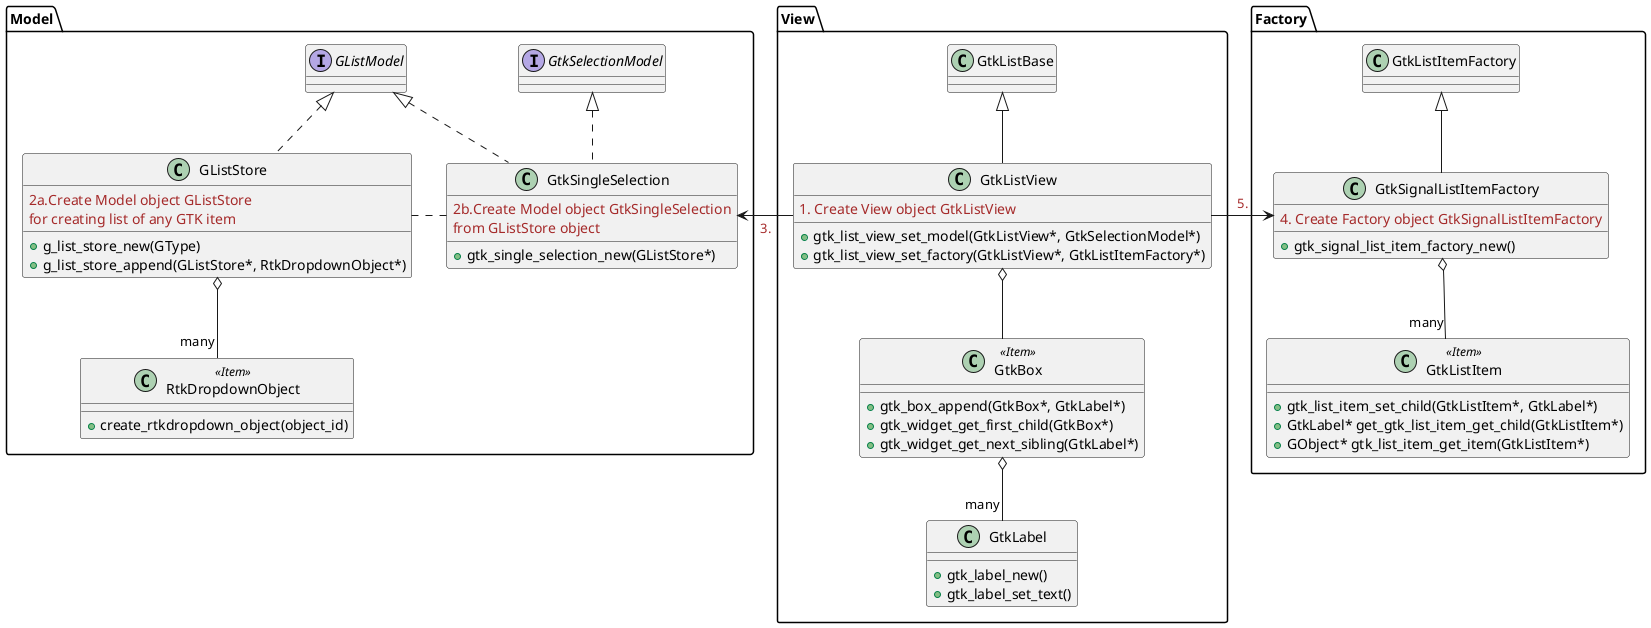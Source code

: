 @startuml GtkListView_example

package "Model" {
    interface GListModel
    interface GtkSelectionModel

    class GListStore implements GListModel
    {
        <color:brown>2a.Create Model object GListStore</color>
        <color:brown>for creating list of any GTK item</color>
        +g_list_store_new(GType)
        +g_list_store_append(GListStore*, RtkDropdownObject*)
    }

    class GtkSingleSelection implements GListModel, GtkSelectionModel
    {
        <color:brown>2b.Create Model object GtkSingleSelection</color>
        <color:brown>from GListStore object</color>

        +gtk_single_selection_new(GListStore*)
    }

    class RtkDropdownObject <<Item>>
    {
        +create_rtkdropdown_object(object_id)
    }

    GListStore .right. GtkSingleSelection
    GListStore o-down- "many" RtkDropdownObject
}

package "View" {
    class GtkListView extends GtkListBase
    {
        <color:brown>1. Create View object GtkListView</color>

        +gtk_list_view_set_model(GtkListView*, GtkSelectionModel*)
        +gtk_list_view_set_factory(GtkListView*, GtkListItemFactory*)
    }

    class GtkBox <<Item>>
    {
        +gtk_box_append(GtkBox*, GtkLabel*)
        +gtk_widget_get_first_child(GtkBox*)
        +gtk_widget_get_next_sibling(GtkLabel*)
    }

    class GtkLabel
    {
        +gtk_label_new()
        +gtk_label_set_text()
    }

    GtkListView o-- GtkBox
    GtkBox o-- "many" GtkLabel
}

package "Factory" {
    class GtkSignalListItemFactory extends GtkListItemFactory
    {
        <color:brown>4. Create Factory object GtkSignalListItemFactory</color>

        +gtk_signal_list_item_factory_new()
    }

    class GtkListItem <<Item>>
    {
        +gtk_list_item_set_child(GtkListItem*, GtkLabel*)
        +GtkLabel* get_gtk_list_item_get_child(GtkListItem*)
        +GObject* gtk_list_item_get_item(GtkListItem*)
    }

    GtkSignalListItemFactory o-down- "many" GtkListItem
}

GtkListView -left-> GtkSingleSelection : <color:brown>3.</color>
GtkListView -right-> GtkSignalListItemFactory : <color:brown>5.</color>

@enduml
